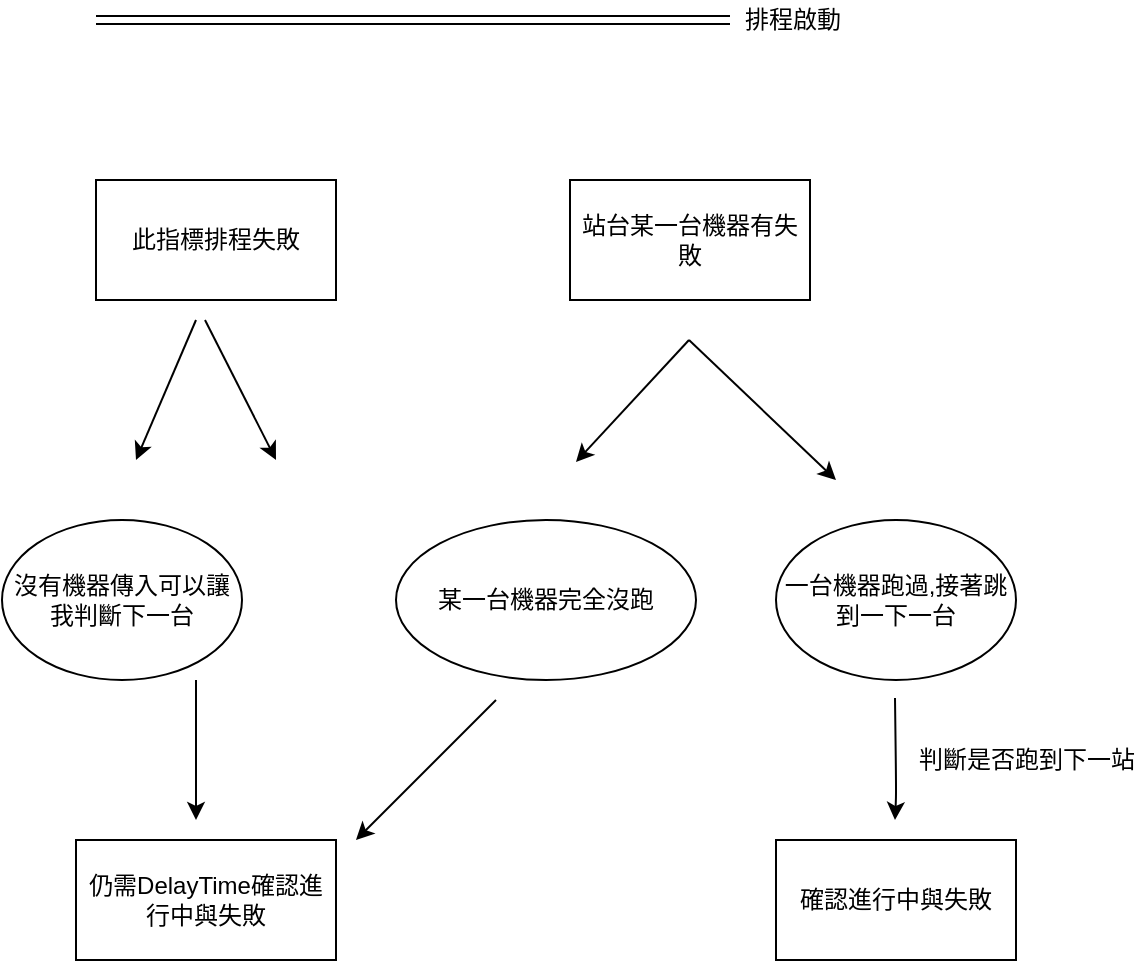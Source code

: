 <mxfile version="13.5.9" type="github"><diagram id="lFM_2NFVXRDucqZvhMgK" name="Page-1"><mxGraphModel dx="2249" dy="800" grid="1" gridSize="10" guides="1" tooltips="1" connect="1" arrows="1" fold="1" page="1" pageScale="1" pageWidth="827" pageHeight="1169" math="0" shadow="0"><root><mxCell id="0"/><mxCell id="1" parent="0"/><mxCell id="7Suta0jysWWVjlg_aM0C-1" value="站台某一台機器有失敗&lt;br&gt;" style="rounded=0;whiteSpace=wrap;html=1;" vertex="1" parent="1"><mxGeometry x="-533" y="170" width="120" height="60" as="geometry"/></mxCell><mxCell id="7Suta0jysWWVjlg_aM0C-2" value="此指標排程失敗" style="rounded=0;whiteSpace=wrap;html=1;" vertex="1" parent="1"><mxGeometry x="-770" y="170" width="120" height="60" as="geometry"/></mxCell><mxCell id="7Suta0jysWWVjlg_aM0C-3" value="" style="endArrow=classic;html=1;" edge="1" parent="1"><mxGeometry width="50" height="50" relative="1" as="geometry"><mxPoint x="-473.5" y="250" as="sourcePoint"/><mxPoint x="-530" y="311" as="targetPoint"/></mxGeometry></mxCell><mxCell id="7Suta0jysWWVjlg_aM0C-4" value="確認進行中與失敗" style="rounded=0;whiteSpace=wrap;html=1;" vertex="1" parent="1"><mxGeometry x="-430" y="500" width="120" height="60" as="geometry"/></mxCell><mxCell id="7Suta0jysWWVjlg_aM0C-5" value="仍需DelayTime確認進行中與失敗" style="rounded=0;whiteSpace=wrap;html=1;" vertex="1" parent="1"><mxGeometry x="-780" y="500" width="130" height="60" as="geometry"/></mxCell><mxCell id="7Suta0jysWWVjlg_aM0C-6" value="" style="shape=link;html=1;" edge="1" parent="1" target="7Suta0jysWWVjlg_aM0C-7"><mxGeometry width="100" relative="1" as="geometry"><mxPoint x="-770" y="90" as="sourcePoint"/><mxPoint x="-470" y="90" as="targetPoint"/></mxGeometry></mxCell><mxCell id="7Suta0jysWWVjlg_aM0C-7" value="排程啟動&lt;br&gt;" style="text;html=1;strokeColor=none;fillColor=none;align=center;verticalAlign=middle;whiteSpace=wrap;rounded=0;" vertex="1" parent="1"><mxGeometry x="-453" y="80" width="63" height="20" as="geometry"/></mxCell><mxCell id="7Suta0jysWWVjlg_aM0C-8" value="一台機器跑過,接著跳到一下一台" style="ellipse;whiteSpace=wrap;html=1;" vertex="1" parent="1"><mxGeometry x="-430" y="340" width="120" height="80" as="geometry"/></mxCell><mxCell id="7Suta0jysWWVjlg_aM0C-9" value="" style="endArrow=classic;html=1;" edge="1" parent="1"><mxGeometry width="50" height="50" relative="1" as="geometry"><mxPoint x="-370.5" y="429" as="sourcePoint"/><mxPoint x="-370.5" y="490" as="targetPoint"/><Array as="points"><mxPoint x="-370" y="469"/><mxPoint x="-370" y="479"/></Array></mxGeometry></mxCell><mxCell id="7Suta0jysWWVjlg_aM0C-10" value="" style="endArrow=classic;html=1;" edge="1" parent="1"><mxGeometry width="50" height="50" relative="1" as="geometry"><mxPoint x="-720" y="420" as="sourcePoint"/><mxPoint x="-720" y="490" as="targetPoint"/></mxGeometry></mxCell><mxCell id="7Suta0jysWWVjlg_aM0C-11" value="某一台機器完全沒跑" style="ellipse;whiteSpace=wrap;html=1;" vertex="1" parent="1"><mxGeometry x="-620" y="340" width="150" height="80" as="geometry"/></mxCell><mxCell id="7Suta0jysWWVjlg_aM0C-12" value="" style="endArrow=classic;html=1;" edge="1" parent="1"><mxGeometry width="50" height="50" relative="1" as="geometry"><mxPoint x="-715.5" y="240" as="sourcePoint"/><mxPoint x="-680" y="310" as="targetPoint"/></mxGeometry></mxCell><mxCell id="7Suta0jysWWVjlg_aM0C-13" value="" style="endArrow=classic;html=1;" edge="1" parent="1"><mxGeometry width="50" height="50" relative="1" as="geometry"><mxPoint x="-720" y="240" as="sourcePoint"/><mxPoint x="-750" y="310" as="targetPoint"/></mxGeometry></mxCell><mxCell id="7Suta0jysWWVjlg_aM0C-14" value="沒有機器傳入可以讓我判斷下一台" style="ellipse;whiteSpace=wrap;html=1;" vertex="1" parent="1"><mxGeometry x="-817" y="340" width="120" height="80" as="geometry"/></mxCell><mxCell id="7Suta0jysWWVjlg_aM0C-15" value="" style="endArrow=classic;html=1;" edge="1" parent="1"><mxGeometry width="50" height="50" relative="1" as="geometry"><mxPoint x="-473.5" y="250" as="sourcePoint"/><mxPoint x="-400" y="320" as="targetPoint"/></mxGeometry></mxCell><mxCell id="7Suta0jysWWVjlg_aM0C-16" value="" style="endArrow=classic;html=1;" edge="1" parent="1"><mxGeometry width="50" height="50" relative="1" as="geometry"><mxPoint x="-570" y="430" as="sourcePoint"/><mxPoint x="-640" y="500" as="targetPoint"/></mxGeometry></mxCell><mxCell id="7Suta0jysWWVjlg_aM0C-17" value="判斷是否跑到下一站" style="text;html=1;align=center;verticalAlign=middle;resizable=0;points=[];autosize=1;" vertex="1" parent="1"><mxGeometry x="-365" y="450" width="120" height="20" as="geometry"/></mxCell></root></mxGraphModel></diagram></mxfile>
